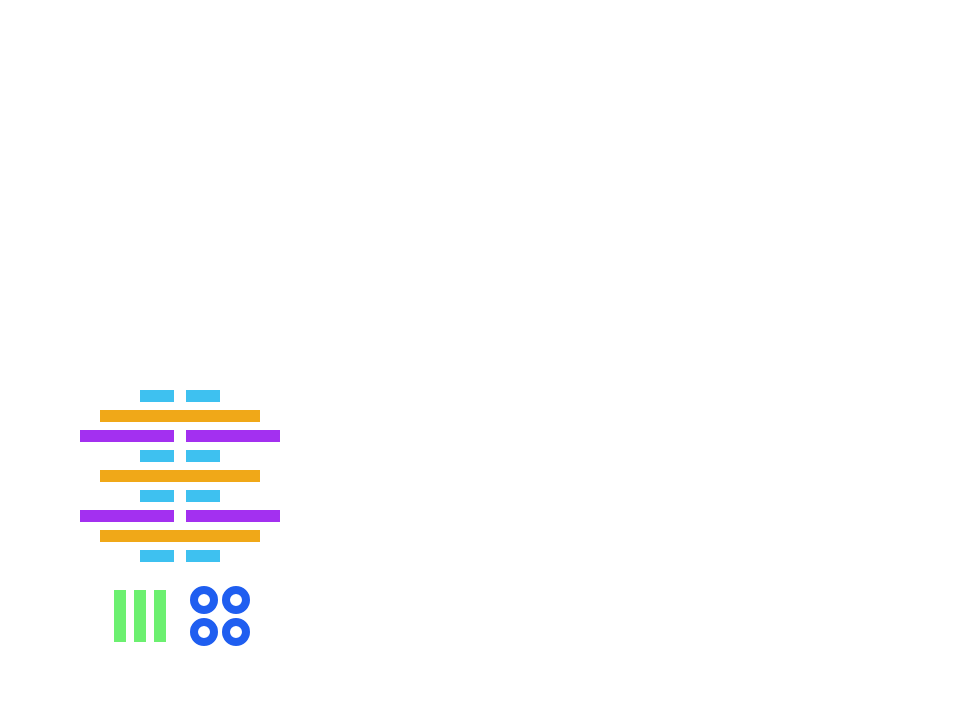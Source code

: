 <mxfile version="24.5.3" type="device">
  <diagram name="Page-1" id="ZcRAXSWJTWcisyccbfvs">
    <mxGraphModel dx="80" dy="-1151" grid="1" gridSize="1" guides="1" tooltips="1" connect="1" arrows="1" fold="1" page="0" pageScale="1" pageWidth="827" pageHeight="1169" math="0" shadow="0">
      <root>
        <mxCell id="0" />
        <mxCell id="1" parent="0" />
        <mxCell id="RPMx26uoqZYTiA5Tm64J-34" value="" style="rounded=0;whiteSpace=wrap;html=1;strokeColor=none;fillColor=none;" parent="1" vertex="1">
          <mxGeometry x="499" y="1492" width="180" height="180" as="geometry" />
        </mxCell>
        <mxCell id="USSYL_m57S34nE8gyuuM-53" value="" style="rounded=0;whiteSpace=wrap;html=1;strokeColor=none;fillColor=none;" parent="1" vertex="1">
          <mxGeometry x="203" y="1668" width="180" height="180" as="geometry" />
        </mxCell>
        <mxCell id="USSYL_m57S34nE8gyuuM-54" value="" style="endArrow=none;html=1;rounded=0;strokeWidth=6;strokeColor=#A330F0;" parent="1" edge="1">
          <mxGeometry width="50" height="50" relative="1" as="geometry">
            <mxPoint x="243" y="1750" as="sourcePoint" />
            <mxPoint x="343" y="1750" as="targetPoint" />
          </mxGeometry>
        </mxCell>
        <mxCell id="USSYL_m57S34nE8gyuuM-55" value="" style="endArrow=none;html=1;rounded=0;strokeWidth=6;strokeColor=#A330F0;" parent="1" edge="1">
          <mxGeometry width="50" height="50" relative="1" as="geometry">
            <mxPoint x="243" y="1710" as="sourcePoint" />
            <mxPoint x="343" y="1710" as="targetPoint" />
          </mxGeometry>
        </mxCell>
        <mxCell id="USSYL_m57S34nE8gyuuM-56" value="" style="endArrow=none;html=1;rounded=0;strokeWidth=6;strokeColor=#3EC1F0;" parent="1" edge="1">
          <mxGeometry width="50" height="50" relative="1" as="geometry">
            <mxPoint x="273" y="1770" as="sourcePoint" />
            <mxPoint x="313" y="1770" as="targetPoint" />
          </mxGeometry>
        </mxCell>
        <mxCell id="USSYL_m57S34nE8gyuuM-57" value="" style="endArrow=none;html=1;rounded=0;strokeWidth=6;strokeColor=#3EC1F0;" parent="1" edge="1">
          <mxGeometry width="50" height="50" relative="1" as="geometry">
            <mxPoint x="273" y="1740" as="sourcePoint" />
            <mxPoint x="313" y="1740" as="targetPoint" />
          </mxGeometry>
        </mxCell>
        <mxCell id="USSYL_m57S34nE8gyuuM-58" value="" style="endArrow=none;html=1;rounded=0;strokeWidth=6;strokeColor=#3EC1F0;" parent="1" edge="1">
          <mxGeometry width="50" height="50" relative="1" as="geometry">
            <mxPoint x="273" y="1720" as="sourcePoint" />
            <mxPoint x="313" y="1720" as="targetPoint" />
          </mxGeometry>
        </mxCell>
        <mxCell id="USSYL_m57S34nE8gyuuM-59" value="" style="endArrow=none;html=1;rounded=0;strokeWidth=6;strokeColor=#3EC1F0;" parent="1" edge="1">
          <mxGeometry width="50" height="50" relative="1" as="geometry">
            <mxPoint x="273" y="1690" as="sourcePoint" />
            <mxPoint x="313" y="1690" as="targetPoint" />
          </mxGeometry>
        </mxCell>
        <mxCell id="USSYL_m57S34nE8gyuuM-60" value="" style="endArrow=none;html=1;rounded=0;strokeWidth=6;strokeColor=#FFFFFF;" parent="1" edge="1">
          <mxGeometry width="50" height="50" relative="1" as="geometry">
            <mxPoint x="293" y="1780" as="sourcePoint" />
            <mxPoint x="293" y="1680" as="targetPoint" />
          </mxGeometry>
        </mxCell>
        <mxCell id="USSYL_m57S34nE8gyuuM-61" value="" style="endArrow=none;html=1;rounded=0;strokeWidth=6;strokeColor=#F0A818;" parent="1" edge="1">
          <mxGeometry width="50" height="50" relative="1" as="geometry">
            <mxPoint x="253" y="1700" as="sourcePoint" />
            <mxPoint x="333" y="1700" as="targetPoint" />
          </mxGeometry>
        </mxCell>
        <mxCell id="USSYL_m57S34nE8gyuuM-62" value="" style="endArrow=none;html=1;rounded=0;strokeWidth=6;strokeColor=#F0A818;" parent="1" edge="1">
          <mxGeometry width="50" height="50" relative="1" as="geometry">
            <mxPoint x="253" y="1760" as="sourcePoint" />
            <mxPoint x="333" y="1760" as="targetPoint" />
          </mxGeometry>
        </mxCell>
        <mxCell id="USSYL_m57S34nE8gyuuM-63" value="" style="endArrow=none;html=1;rounded=0;strokeWidth=6;strokeColor=#F0A818;" parent="1" edge="1">
          <mxGeometry width="50" height="50" relative="1" as="geometry">
            <mxPoint x="253" y="1730" as="sourcePoint" />
            <mxPoint x="333" y="1730" as="targetPoint" />
          </mxGeometry>
        </mxCell>
        <mxCell id="USSYL_m57S34nE8gyuuM-64" value="" style="shape=trapezoid;perimeter=trapezoidPerimeter;whiteSpace=wrap;html=1;fixedSize=1;strokeWidth=6;fillColor=none;size=20;strokeColor=#ffffff;" parent="1" vertex="1">
          <mxGeometry x="234" y="1780" width="118" height="40" as="geometry" />
        </mxCell>
        <mxCell id="USSYL_m57S34nE8gyuuM-65" value="" style="endArrow=none;html=1;rounded=0;exitX=0.5;exitY=1;exitDx=0;exitDy=0;entryX=0.5;entryY=0;entryDx=0;entryDy=0;strokeWidth=6;strokeColor=#FFFFFF;" parent="1" source="USSYL_m57S34nE8gyuuM-64" target="USSYL_m57S34nE8gyuuM-64" edge="1">
          <mxGeometry width="50" height="50" relative="1" as="geometry">
            <mxPoint x="273" y="1790" as="sourcePoint" />
            <mxPoint x="323" y="1740" as="targetPoint" />
          </mxGeometry>
        </mxCell>
        <mxCell id="USSYL_m57S34nE8gyuuM-66" value="" style="ellipse;whiteSpace=wrap;html=1;fillColor=none;strokeColor=#1F5EF0;strokeWidth=4;" parent="1" vertex="1">
          <mxGeometry x="316" y="1803" width="10" height="10" as="geometry" />
        </mxCell>
        <mxCell id="USSYL_m57S34nE8gyuuM-67" value="" style="ellipse;whiteSpace=wrap;html=1;fillColor=none;strokeColor=#1F5EF0;strokeWidth=4;" parent="1" vertex="1">
          <mxGeometry x="300" y="1803" width="10" height="10" as="geometry" />
        </mxCell>
        <mxCell id="USSYL_m57S34nE8gyuuM-68" value="" style="endArrow=none;html=1;rounded=0;strokeWidth=6;strokeColor=#6CF070;" parent="1" edge="1">
          <mxGeometry width="50" height="50" relative="1" as="geometry">
            <mxPoint x="283" y="1813" as="sourcePoint" />
            <mxPoint x="283" y="1787" as="targetPoint" />
          </mxGeometry>
        </mxCell>
        <mxCell id="USSYL_m57S34nE8gyuuM-69" value="" style="ellipse;whiteSpace=wrap;html=1;fillColor=none;strokeColor=#1F5EF0;strokeWidth=4;" parent="1" vertex="1">
          <mxGeometry x="300" y="1787" width="10" height="10" as="geometry" />
        </mxCell>
        <mxCell id="USSYL_m57S34nE8gyuuM-70" value="" style="ellipse;whiteSpace=wrap;html=1;fillColor=none;strokeColor=#1F5EF0;strokeWidth=4;" parent="1" vertex="1">
          <mxGeometry x="316" y="1787" width="10" height="10" as="geometry" />
        </mxCell>
        <mxCell id="USSYL_m57S34nE8gyuuM-71" value="" style="endArrow=none;html=1;rounded=0;strokeWidth=6;strokeColor=#6CF070;" parent="1" edge="1">
          <mxGeometry width="50" height="50" relative="1" as="geometry">
            <mxPoint x="273" y="1813" as="sourcePoint" />
            <mxPoint x="273" y="1787" as="targetPoint" />
          </mxGeometry>
        </mxCell>
        <mxCell id="USSYL_m57S34nE8gyuuM-72" value="" style="endArrow=none;html=1;rounded=0;strokeWidth=6;strokeColor=#6CF070;" parent="1" edge="1">
          <mxGeometry width="50" height="50" relative="1" as="geometry">
            <mxPoint x="263" y="1813" as="sourcePoint" />
            <mxPoint x="263" y="1787" as="targetPoint" />
          </mxGeometry>
        </mxCell>
        <mxCell id="USSYL_m57S34nE8gyuuM-73" value="" style="verticalLabelPosition=bottom;verticalAlign=top;html=1;shape=mxgraph.basic.orthogonal_triangle;strokeColor=none;fillColor=#FFFFFF;" parent="1" vertex="1">
          <mxGeometry x="330" y="1782" width="18" height="36" as="geometry" />
        </mxCell>
        <mxCell id="USSYL_m57S34nE8gyuuM-74" value="" style="verticalLabelPosition=bottom;verticalAlign=top;html=1;shape=mxgraph.basic.orthogonal_triangle;strokeColor=none;fillColor=#FFFFFF;rotation=-90;" parent="1" vertex="1">
          <mxGeometry x="229" y="1790" width="36" height="18" as="geometry" />
        </mxCell>
        <mxCell id="USSYL_m57S34nE8gyuuM-75" value="" style="rounded=0;whiteSpace=wrap;html=1;fillColor=#FFFFFF;strokeColor=none;" parent="1" vertex="1">
          <mxGeometry x="229" y="1823" width="128" height="5" as="geometry" />
        </mxCell>
      </root>
    </mxGraphModel>
  </diagram>
</mxfile>
